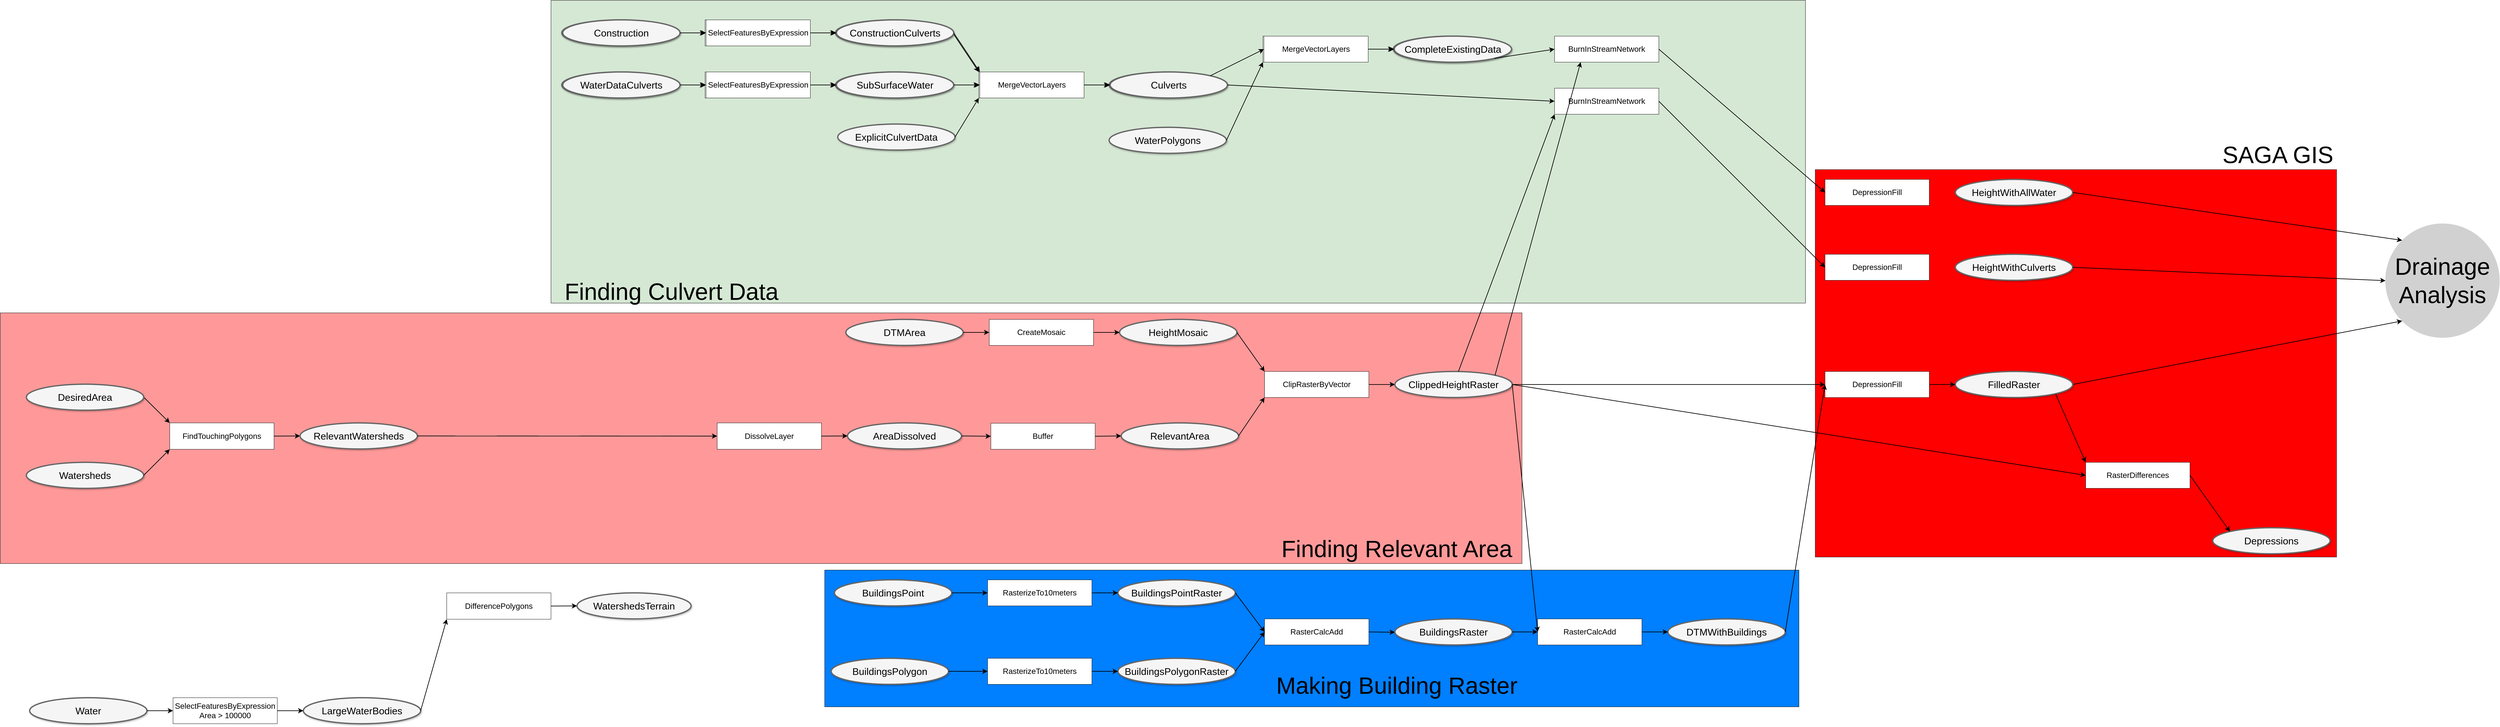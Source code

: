 <mxfile version="24.3.1" type="device">
  <diagram name="Page-1" id="ff44883e-f642-bcb2-894b-16b3d25a3f0b">
    <mxGraphModel dx="8622" dy="2980" grid="1" gridSize="10" guides="1" tooltips="1" connect="1" arrows="1" fold="1" page="1" pageScale="1.5" pageWidth="1169" pageHeight="826" background="none" math="0" shadow="0">
      <root>
        <mxCell id="0" style=";html=1;" />
        <mxCell id="1" style=";html=1;" parent="0" />
        <mxCell id="cwS-GazdJx-M9K_oSaZ1-229" value="" style="rounded=0;whiteSpace=wrap;html=1;fillColor=#ff0000;shadow=0;" parent="1" vertex="1">
          <mxGeometry x="2250" y="580" width="1600" height="1190" as="geometry" />
        </mxCell>
        <mxCell id="cwS-GazdJx-M9K_oSaZ1-219" value="" style="rounded=0;whiteSpace=wrap;html=1;fillColor=#007FFF;shadow=0;" parent="1" vertex="1">
          <mxGeometry x="-790" y="1810" width="2990" height="420" as="geometry" />
        </mxCell>
        <mxCell id="cwS-GazdJx-M9K_oSaZ1-218" value="" style="rounded=0;whiteSpace=wrap;html=1;fillColor=#FF9999;shadow=0;" parent="1" vertex="1">
          <mxGeometry x="-3320" y="1020" width="4670" height="770" as="geometry" />
        </mxCell>
        <mxCell id="cwS-GazdJx-M9K_oSaZ1-194" value="" style="rounded=0;whiteSpace=wrap;html=1;fillColor=#D5E8D4;shadow=0;" parent="1" vertex="1">
          <mxGeometry x="-1630" y="60" width="3850" height="930" as="geometry" />
        </mxCell>
        <mxCell id="f0bcc99304e6f5a-9" style="edgeStyle=none;curved=1;html=1;startSize=10;endArrow=classic;endFill=1;endSize=10;strokeColor=#000000;strokeWidth=2;fontSize=12;exitX=1;exitY=0.5;exitDx=0;exitDy=0;entryX=0;entryY=0;entryDx=0;entryDy=0;" parent="1" source="f0bcc99304e6f5a-1" target="cwS-GazdJx-M9K_oSaZ1-3" edge="1">
          <mxGeometry relative="1" as="geometry">
            <mxPoint x="-3089.995" y="1288.997" as="sourcePoint" />
            <mxPoint x="-2797.06" y="1368.126" as="targetPoint" />
          </mxGeometry>
        </mxCell>
        <mxCell id="f0bcc99304e6f5a-1" value="DesiredArea" style="ellipse;whiteSpace=wrap;html=1;rounded=0;shadow=1;strokeColor=#666666;strokeWidth=4;fontSize=30;align=center;fillColor=#f5f5f5;" parent="1" vertex="1">
          <mxGeometry x="-3240" y="1239" width="360" height="80" as="geometry" />
        </mxCell>
        <mxCell id="cwS-GazdJx-M9K_oSaZ1-1" value="DTMArea" style="ellipse;whiteSpace=wrap;html=1;rounded=0;shadow=1;strokeColor=#666666;strokeWidth=4;fontSize=30;align=center;fillColor=#f5f5f5;" parent="1" vertex="1">
          <mxGeometry x="-725" y="1040" width="360" height="80" as="geometry" />
        </mxCell>
        <mxCell id="cwS-GazdJx-M9K_oSaZ1-2" value="Watersheds" style="ellipse;whiteSpace=wrap;html=1;rounded=0;shadow=1;strokeColor=#666666;strokeWidth=4;fontSize=30;align=center;fillColor=#f5f5f5;" parent="1" vertex="1">
          <mxGeometry x="-3240" y="1479" width="360" height="80" as="geometry" />
        </mxCell>
        <mxCell id="cwS-GazdJx-M9K_oSaZ1-3" value="&lt;font style=&quot;font-size: 24px;&quot;&gt;FindTouchingPolygons&lt;/font&gt;" style="rounded=0;whiteSpace=wrap;html=1;" parent="1" vertex="1">
          <mxGeometry x="-2800" y="1358" width="320" height="81" as="geometry" />
        </mxCell>
        <mxCell id="cwS-GazdJx-M9K_oSaZ1-4" style="edgeStyle=none;curved=1;html=1;startSize=10;endArrow=classic;endFill=1;endSize=10;strokeColor=#000000;strokeWidth=2;fontSize=12;entryX=0;entryY=1;entryDx=0;entryDy=0;exitX=1;exitY=0.5;exitDx=0;exitDy=0;" parent="1" source="cwS-GazdJx-M9K_oSaZ1-2" target="cwS-GazdJx-M9K_oSaZ1-3" edge="1">
          <mxGeometry relative="1" as="geometry">
            <mxPoint x="-2931" y="1317" as="sourcePoint" />
            <mxPoint x="-2790" y="1374" as="targetPoint" />
          </mxGeometry>
        </mxCell>
        <mxCell id="cwS-GazdJx-M9K_oSaZ1-5" style="edgeStyle=none;curved=1;html=1;startSize=10;endArrow=classic;endFill=1;endSize=10;strokeColor=#000000;strokeWidth=2;fontSize=12;exitX=1;exitY=0.5;exitDx=0;exitDy=0;entryX=0;entryY=0.5;entryDx=0;entryDy=0;" parent="1" source="cwS-GazdJx-M9K_oSaZ1-3" target="cwS-GazdJx-M9K_oSaZ1-6" edge="1">
          <mxGeometry relative="1" as="geometry">
            <mxPoint x="-2914" y="1457" as="sourcePoint" />
            <mxPoint x="-2430" y="1379" as="targetPoint" />
          </mxGeometry>
        </mxCell>
        <mxCell id="cwS-GazdJx-M9K_oSaZ1-6" value="RelevantWatersheds" style="ellipse;whiteSpace=wrap;html=1;rounded=0;shadow=1;strokeColor=#666666;strokeWidth=4;fontSize=30;align=center;fillColor=#f5f5f5;" parent="1" vertex="1">
          <mxGeometry x="-2400" y="1358" width="360" height="80" as="geometry" />
        </mxCell>
        <mxCell id="cwS-GazdJx-M9K_oSaZ1-7" value="&lt;font style=&quot;font-size: 24px;&quot;&gt;CreateMosaic&lt;/font&gt;" style="rounded=0;whiteSpace=wrap;html=1;" parent="1" vertex="1">
          <mxGeometry x="-285" y="1040" width="320" height="80" as="geometry" />
        </mxCell>
        <mxCell id="cwS-GazdJx-M9K_oSaZ1-8" style="edgeStyle=none;curved=1;html=1;startSize=10;endArrow=classic;endFill=1;endSize=10;strokeColor=#000000;strokeWidth=2;fontSize=12;entryX=0;entryY=0.5;entryDx=0;entryDy=0;exitX=1;exitY=0.5;exitDx=0;exitDy=0;" parent="1" source="cwS-GazdJx-M9K_oSaZ1-1" target="cwS-GazdJx-M9K_oSaZ1-7" edge="1">
          <mxGeometry relative="1" as="geometry">
            <mxPoint x="-399" y="858" as="sourcePoint" />
            <mxPoint x="-295" y="820" as="targetPoint" />
          </mxGeometry>
        </mxCell>
        <mxCell id="cwS-GazdJx-M9K_oSaZ1-10" value="HeightMosaic" style="ellipse;whiteSpace=wrap;html=1;rounded=0;shadow=1;strokeColor=#666666;strokeWidth=4;fontSize=30;align=center;fillColor=#f5f5f5;" parent="1" vertex="1">
          <mxGeometry x="115" y="1040" width="360" height="80" as="geometry" />
        </mxCell>
        <mxCell id="cwS-GazdJx-M9K_oSaZ1-11" style="edgeStyle=none;curved=1;html=1;startSize=10;endArrow=classic;endFill=1;endSize=10;strokeColor=#000000;strokeWidth=2;fontSize=12;exitX=1;exitY=0.5;exitDx=0;exitDy=0;entryX=0;entryY=0.5;entryDx=0;entryDy=0;" parent="1" source="cwS-GazdJx-M9K_oSaZ1-7" target="cwS-GazdJx-M9K_oSaZ1-10" edge="1">
          <mxGeometry relative="1" as="geometry">
            <mxPoint x="-5" y="790" as="sourcePoint" />
            <mxPoint x="95" y="790" as="targetPoint" />
          </mxGeometry>
        </mxCell>
        <mxCell id="cwS-GazdJx-M9K_oSaZ1-14" value="AreaDissolved" style="ellipse;whiteSpace=wrap;html=1;rounded=0;shadow=1;strokeColor=#666666;strokeWidth=4;fontSize=30;align=center;fillColor=#f5f5f5;" parent="1" vertex="1">
          <mxGeometry x="-720" y="1358" width="350" height="80" as="geometry" />
        </mxCell>
        <mxCell id="cwS-GazdJx-M9K_oSaZ1-16" value="&lt;font style=&quot;font-size: 24px;&quot;&gt;ClipRasterByVector&lt;/font&gt;" style="rounded=0;whiteSpace=wrap;html=1;" parent="1" vertex="1">
          <mxGeometry x="560" y="1200" width="320" height="80" as="geometry" />
        </mxCell>
        <mxCell id="cwS-GazdJx-M9K_oSaZ1-19" style="edgeStyle=none;curved=1;html=1;startSize=10;endArrow=classic;endFill=1;endSize=10;strokeColor=#000000;strokeWidth=2;fontSize=12;exitX=1;exitY=0.5;exitDx=0;exitDy=0;entryX=0;entryY=0;entryDx=0;entryDy=0;" parent="1" source="cwS-GazdJx-M9K_oSaZ1-10" target="cwS-GazdJx-M9K_oSaZ1-16" edge="1">
          <mxGeometry relative="1" as="geometry">
            <mxPoint x="400" y="1110" as="sourcePoint" />
            <mxPoint x="510" y="1200" as="targetPoint" />
          </mxGeometry>
        </mxCell>
        <mxCell id="cwS-GazdJx-M9K_oSaZ1-20" value="ClippedHeightRaster" style="ellipse;whiteSpace=wrap;html=1;rounded=0;shadow=1;strokeColor=#666666;strokeWidth=4;fontSize=30;align=center;fillColor=#f5f5f5;" parent="1" vertex="1">
          <mxGeometry x="960" y="1200" width="360" height="80" as="geometry" />
        </mxCell>
        <mxCell id="cwS-GazdJx-M9K_oSaZ1-21" style="edgeStyle=none;curved=1;html=1;startSize=10;endArrow=classic;endFill=1;endSize=10;strokeColor=#000000;strokeWidth=2;fontSize=12;exitX=1;exitY=0.5;exitDx=0;exitDy=0;entryX=0;entryY=0.5;entryDx=0;entryDy=0;" parent="1" source="cwS-GazdJx-M9K_oSaZ1-16" target="cwS-GazdJx-M9K_oSaZ1-20" edge="1">
          <mxGeometry relative="1" as="geometry">
            <mxPoint x="840" y="1219.17" as="sourcePoint" />
            <mxPoint x="940" y="1219" as="targetPoint" />
          </mxGeometry>
        </mxCell>
        <mxCell id="cwS-GazdJx-M9K_oSaZ1-23" value="&lt;font style=&quot;font-size: 24px;&quot;&gt;RasterCalcAdd&lt;/font&gt;" style="rounded=0;whiteSpace=wrap;html=1;" parent="1" vertex="1">
          <mxGeometry x="1398" y="1960" width="320" height="80" as="geometry" />
        </mxCell>
        <mxCell id="cwS-GazdJx-M9K_oSaZ1-24" value="DTMWithBuildings" style="ellipse;whiteSpace=wrap;html=1;rounded=0;shadow=1;strokeColor=#666666;strokeWidth=4;fontSize=30;align=center;fillColor=#f5f5f5;" parent="1" vertex="1">
          <mxGeometry x="1798" y="1960" width="360" height="80" as="geometry" />
        </mxCell>
        <mxCell id="cwS-GazdJx-M9K_oSaZ1-25" style="edgeStyle=none;curved=1;html=1;startSize=10;endArrow=classic;endFill=1;endSize=10;strokeColor=#000000;strokeWidth=2;fontSize=12;exitX=1;exitY=0.5;exitDx=0;exitDy=0;entryX=0;entryY=0.5;entryDx=0;entryDy=0;" parent="1" source="cwS-GazdJx-M9K_oSaZ1-23" target="cwS-GazdJx-M9K_oSaZ1-24" edge="1">
          <mxGeometry relative="1" as="geometry">
            <mxPoint x="1698" y="1979.17" as="sourcePoint" />
            <mxPoint x="1798" y="1979" as="targetPoint" />
          </mxGeometry>
        </mxCell>
        <mxCell id="cwS-GazdJx-M9K_oSaZ1-26" style="edgeStyle=none;curved=1;html=1;startSize=10;endArrow=classic;endFill=1;endSize=10;strokeColor=#000000;strokeWidth=2;fontSize=12;exitX=1;exitY=0.5;exitDx=0;exitDy=0;entryX=0;entryY=0.5;entryDx=0;entryDy=0;" parent="1" source="cwS-GazdJx-M9K_oSaZ1-20" target="cwS-GazdJx-M9K_oSaZ1-23" edge="1">
          <mxGeometry relative="1" as="geometry">
            <mxPoint x="2130" y="1218.89" as="sourcePoint" />
            <mxPoint x="2230" y="1220" as="targetPoint" />
          </mxGeometry>
        </mxCell>
        <mxCell id="cwS-GazdJx-M9K_oSaZ1-28" value="Construction" style="ellipse;whiteSpace=wrap;html=1;rounded=0;shadow=1;strokeColor=#666666;strokeWidth=4;fontSize=30;align=center;fillColor=#f5f5f5;" parent="1" vertex="1">
          <mxGeometry x="-1597" y="120" width="360" height="80" as="geometry" />
        </mxCell>
        <mxCell id="cwS-GazdJx-M9K_oSaZ1-29" value="WaterDataCulverts" style="ellipse;whiteSpace=wrap;html=1;rounded=0;shadow=1;strokeColor=#666666;strokeWidth=4;fontSize=30;align=center;fillColor=#f5f5f5;" parent="1" vertex="1">
          <mxGeometry x="-1597" y="280" width="360" height="80" as="geometry" />
        </mxCell>
        <mxCell id="cwS-GazdJx-M9K_oSaZ1-30" value="ExplicitCulvertData" style="ellipse;whiteSpace=wrap;html=1;rounded=0;shadow=1;strokeColor=#666666;strokeWidth=4;fontSize=30;align=center;fillColor=#f5f5f5;" parent="1" vertex="1">
          <mxGeometry x="-750" y="440" width="360" height="80" as="geometry" />
        </mxCell>
        <mxCell id="cwS-GazdJx-M9K_oSaZ1-31" value="&lt;span style=&quot;font-size: 24px;&quot;&gt;MergeVectorLayers&lt;/span&gt;" style="rounded=0;whiteSpace=wrap;html=1;" parent="1" vertex="1">
          <mxGeometry x="-317" y="280" width="320" height="80" as="geometry" />
        </mxCell>
        <mxCell id="cwS-GazdJx-M9K_oSaZ1-37" style="edgeStyle=none;curved=1;html=1;startSize=10;endArrow=classic;endFill=1;endSize=10;strokeColor=#000000;strokeWidth=2;fontSize=12;exitX=1;exitY=0.5;exitDx=0;exitDy=0;entryX=0;entryY=1;entryDx=0;entryDy=0;" parent="1" source="cwS-GazdJx-M9K_oSaZ1-30" target="cwS-GazdJx-M9K_oSaZ1-31" edge="1">
          <mxGeometry relative="1" as="geometry">
            <mxPoint x="-370" y="80" as="sourcePoint" />
            <mxPoint x="-300" y="290" as="targetPoint" />
          </mxGeometry>
        </mxCell>
        <mxCell id="cwS-GazdJx-M9K_oSaZ1-38" value="Culverts" style="ellipse;whiteSpace=wrap;html=1;rounded=0;shadow=1;strokeColor=#666666;strokeWidth=4;fontSize=30;align=center;fillColor=#f5f5f5;" parent="1" vertex="1">
          <mxGeometry x="83" y="280" width="360" height="80" as="geometry" />
        </mxCell>
        <mxCell id="cwS-GazdJx-M9K_oSaZ1-39" style="edgeStyle=none;curved=1;html=1;startSize=10;endArrow=classic;endFill=1;endSize=10;strokeColor=#000000;strokeWidth=2;fontSize=12;exitX=1;exitY=0.5;exitDx=0;exitDy=0;entryX=0;entryY=0.5;entryDx=0;entryDy=0;" parent="1" source="cwS-GazdJx-M9K_oSaZ1-31" target="cwS-GazdJx-M9K_oSaZ1-38" edge="1">
          <mxGeometry relative="1" as="geometry">
            <mxPoint x="3" y="450" as="sourcePoint" />
            <mxPoint x="73" y="340" as="targetPoint" />
          </mxGeometry>
        </mxCell>
        <mxCell id="cwS-GazdJx-M9K_oSaZ1-41" style="edgeStyle=none;curved=1;html=1;startSize=10;endArrow=classic;endFill=1;endSize=10;strokeColor=#000000;strokeWidth=2;fontSize=12;exitX=1;exitY=0.5;exitDx=0;exitDy=0;entryX=0;entryY=0.5;entryDx=0;entryDy=0;" parent="1" source="cwS-GazdJx-M9K_oSaZ1-14" target="cwS-GazdJx-M9K_oSaZ1-42" edge="1">
          <mxGeometry relative="1" as="geometry">
            <mxPoint x="-989.5" y="1551" as="sourcePoint" />
            <mxPoint x="-479.5" y="1540" as="targetPoint" />
          </mxGeometry>
        </mxCell>
        <mxCell id="cwS-GazdJx-M9K_oSaZ1-42" value="&lt;font style=&quot;font-size: 24px;&quot;&gt;Buffer&lt;/font&gt;" style="rounded=0;whiteSpace=wrap;html=1;" parent="1" vertex="1">
          <mxGeometry x="-280" y="1359" width="320" height="80" as="geometry" />
        </mxCell>
        <mxCell id="cwS-GazdJx-M9K_oSaZ1-43" value="RelevantArea" style="ellipse;whiteSpace=wrap;html=1;rounded=0;shadow=1;strokeColor=#666666;strokeWidth=4;fontSize=30;align=center;fillColor=#f5f5f5;" parent="1" vertex="1">
          <mxGeometry x="120" y="1358" width="360" height="80" as="geometry" />
        </mxCell>
        <mxCell id="cwS-GazdJx-M9K_oSaZ1-44" style="edgeStyle=none;curved=1;html=1;startSize=10;endArrow=classic;endFill=1;endSize=10;strokeColor=#000000;strokeWidth=2;fontSize=12;exitX=1;exitY=0.5;exitDx=0;exitDy=0;entryX=0;entryY=0.5;entryDx=0;entryDy=0;" parent="1" source="cwS-GazdJx-M9K_oSaZ1-42" target="cwS-GazdJx-M9K_oSaZ1-43" edge="1">
          <mxGeometry relative="1" as="geometry">
            <mxPoint x="-559.5" y="1551" as="sourcePoint" />
            <mxPoint x="-79.5" y="1541.0" as="targetPoint" />
          </mxGeometry>
        </mxCell>
        <mxCell id="cwS-GazdJx-M9K_oSaZ1-47" value="&lt;span style=&quot;font-size: 24px;&quot;&gt;MergeVectorLayers&lt;/span&gt;" style="rounded=0;whiteSpace=wrap;html=1;" parent="1" vertex="1">
          <mxGeometry x="555" y="170" width="320" height="80" as="geometry" />
        </mxCell>
        <mxCell id="cwS-GazdJx-M9K_oSaZ1-51" value="CompleteExistingData" style="ellipse;whiteSpace=wrap;html=1;rounded=0;shadow=1;strokeColor=#666666;strokeWidth=4;fontSize=30;align=center;fillColor=#f5f5f5;" parent="1" vertex="1">
          <mxGeometry x="955" y="170" width="360" height="80" as="geometry" />
        </mxCell>
        <mxCell id="cwS-GazdJx-M9K_oSaZ1-52" style="edgeStyle=none;curved=1;html=1;startSize=10;endArrow=classic;endFill=1;endSize=10;strokeColor=#000000;strokeWidth=2;fontSize=12;exitX=1;exitY=0.5;exitDx=0;exitDy=0;entryX=0;entryY=0.5;entryDx=0;entryDy=0;" parent="1" source="cwS-GazdJx-M9K_oSaZ1-47" target="cwS-GazdJx-M9K_oSaZ1-51" edge="1">
          <mxGeometry relative="1" as="geometry">
            <mxPoint x="485" y="340" as="sourcePoint" />
            <mxPoint x="565" y="260" as="targetPoint" />
          </mxGeometry>
        </mxCell>
        <mxCell id="cwS-GazdJx-M9K_oSaZ1-53" value="&lt;font style=&quot;font-size: 24px;&quot;&gt;BurnInStreamNetwork&lt;/font&gt;" style="rounded=0;whiteSpace=wrap;html=1;" parent="1" vertex="1">
          <mxGeometry x="1450" y="330" width="320" height="80" as="geometry" />
        </mxCell>
        <mxCell id="cwS-GazdJx-M9K_oSaZ1-59" value="&lt;font style=&quot;font-size: 24px;&quot;&gt;BurnInStreamNetwork&lt;/font&gt;" style="rounded=0;whiteSpace=wrap;html=1;" parent="1" vertex="1">
          <mxGeometry x="1450" y="170" width="320" height="80" as="geometry" />
        </mxCell>
        <mxCell id="cwS-GazdJx-M9K_oSaZ1-63" style="edgeStyle=none;curved=1;html=1;startSize=10;endArrow=classic;endFill=1;endSize=10;strokeColor=#000000;strokeWidth=2;fontSize=12;exitX=1;exitY=0.5;exitDx=0;exitDy=0;entryX=0;entryY=1;entryDx=0;entryDy=0;" parent="1" source="cwS-GazdJx-M9K_oSaZ1-43" target="cwS-GazdJx-M9K_oSaZ1-16" edge="1">
          <mxGeometry relative="1" as="geometry">
            <mxPoint x="1115.5" y="1232" as="sourcePoint" />
            <mxPoint x="560" y="1480" as="targetPoint" />
          </mxGeometry>
        </mxCell>
        <mxCell id="cwS-GazdJx-M9K_oSaZ1-66" value="HeightWithCulverts" style="ellipse;whiteSpace=wrap;html=1;rounded=0;shadow=1;strokeColor=#666666;strokeWidth=4;fontSize=30;align=center;fillColor=#f5f5f5;" parent="1" vertex="1">
          <mxGeometry x="2680" y="840" width="360" height="80" as="geometry" />
        </mxCell>
        <mxCell id="cwS-GazdJx-M9K_oSaZ1-68" value="HeightWithAllWater" style="ellipse;whiteSpace=wrap;html=1;rounded=0;shadow=1;strokeColor=#666666;strokeWidth=4;fontSize=30;align=center;fillColor=#f5f5f5;" parent="1" vertex="1">
          <mxGeometry x="2680" y="610" width="360" height="80" as="geometry" />
        </mxCell>
        <mxCell id="cwS-GazdJx-M9K_oSaZ1-71" style="edgeStyle=none;curved=1;html=1;startSize=10;endArrow=classic;endFill=1;endSize=10;strokeColor=#000000;strokeWidth=2;fontSize=12;exitX=1;exitY=0.5;exitDx=0;exitDy=0;entryX=0;entryY=0.5;entryDx=0;entryDy=0;" parent="1" source="cwS-GazdJx-M9K_oSaZ1-59" target="dGOjUrgQt7nrRHNF7wcj-8" edge="1">
          <mxGeometry relative="1" as="geometry">
            <mxPoint x="3010" y="1221" as="sourcePoint" />
            <mxPoint x="3490" y="1221" as="targetPoint" />
          </mxGeometry>
        </mxCell>
        <mxCell id="cwS-GazdJx-M9K_oSaZ1-72" style="edgeStyle=none;curved=1;html=1;startSize=10;endArrow=classic;endFill=1;endSize=10;strokeColor=#000000;strokeWidth=2;fontSize=12;exitX=1;exitY=0.5;exitDx=0;exitDy=0;entryX=0;entryY=0.5;entryDx=0;entryDy=0;" parent="1" source="cwS-GazdJx-M9K_oSaZ1-53" target="dGOjUrgQt7nrRHNF7wcj-9" edge="1">
          <mxGeometry relative="1" as="geometry">
            <mxPoint x="3020" y="1231" as="sourcePoint" />
            <mxPoint x="3500" y="1231" as="targetPoint" />
          </mxGeometry>
        </mxCell>
        <mxCell id="cwS-GazdJx-M9K_oSaZ1-74" value="Water" style="ellipse;whiteSpace=wrap;html=1;rounded=0;shadow=1;strokeColor=#666666;strokeWidth=4;fontSize=30;align=center;fillColor=#f5f5f5;" parent="1" vertex="1">
          <mxGeometry x="-3230" y="2202" width="360" height="80" as="geometry" />
        </mxCell>
        <mxCell id="cwS-GazdJx-M9K_oSaZ1-75" value="&lt;font style=&quot;font-size: 24px;&quot;&gt;SelectFeaturesByExpression&lt;/font&gt;&lt;div&gt;&lt;font style=&quot;font-size: 24px;&quot;&gt;Area &amp;gt; 100000&lt;/font&gt;&lt;/div&gt;" style="rounded=0;whiteSpace=wrap;html=1;" parent="1" vertex="1">
          <mxGeometry x="-2790" y="2202" width="320" height="80" as="geometry" />
        </mxCell>
        <mxCell id="cwS-GazdJx-M9K_oSaZ1-76" value="LargeWaterBodies" style="ellipse;whiteSpace=wrap;html=1;rounded=0;shadow=1;strokeColor=#666666;strokeWidth=4;fontSize=30;align=center;fillColor=#f5f5f5;" parent="1" vertex="1">
          <mxGeometry x="-2390" y="2202" width="360" height="80" as="geometry" />
        </mxCell>
        <mxCell id="cwS-GazdJx-M9K_oSaZ1-77" style="edgeStyle=none;curved=1;html=1;startSize=10;endArrow=classic;endFill=1;endSize=10;strokeColor=#000000;strokeWidth=2;fontSize=12;exitX=1;exitY=0.5;exitDx=0;exitDy=0;entryX=0;entryY=0.5;entryDx=0;entryDy=0;" parent="1" source="cwS-GazdJx-M9K_oSaZ1-74" target="cwS-GazdJx-M9K_oSaZ1-75" edge="1">
          <mxGeometry relative="1" as="geometry">
            <mxPoint x="-2460" y="1488" as="sourcePoint" />
            <mxPoint x="-2390" y="1489" as="targetPoint" />
          </mxGeometry>
        </mxCell>
        <mxCell id="cwS-GazdJx-M9K_oSaZ1-78" style="edgeStyle=none;curved=1;html=1;startSize=10;endArrow=classic;endFill=1;endSize=10;strokeColor=#000000;strokeWidth=2;fontSize=12;exitX=1;exitY=0.5;exitDx=0;exitDy=0;entryX=0;entryY=0.5;entryDx=0;entryDy=0;" parent="1" source="cwS-GazdJx-M9K_oSaZ1-75" target="cwS-GazdJx-M9K_oSaZ1-76" edge="1">
          <mxGeometry relative="1" as="geometry">
            <mxPoint x="-2450" y="1498" as="sourcePoint" />
            <mxPoint x="-2380" y="1499" as="targetPoint" />
          </mxGeometry>
        </mxCell>
        <mxCell id="cwS-GazdJx-M9K_oSaZ1-80" value="WatershedsTerrain" style="ellipse;whiteSpace=wrap;html=1;rounded=0;shadow=1;strokeColor=#666666;strokeWidth=4;fontSize=30;align=center;fillColor=#f5f5f5;" parent="1" vertex="1">
          <mxGeometry x="-1550" y="1880" width="350" height="80" as="geometry" />
        </mxCell>
        <mxCell id="cwS-GazdJx-M9K_oSaZ1-81" value="&lt;font style=&quot;font-size: 24px;&quot;&gt;DifferencePolygons&lt;/font&gt;" style="rounded=0;whiteSpace=wrap;html=1;" parent="1" vertex="1">
          <mxGeometry x="-1950" y="1880" width="320" height="81" as="geometry" />
        </mxCell>
        <mxCell id="cwS-GazdJx-M9K_oSaZ1-85" value="&lt;font style=&quot;font-size: 24px;&quot;&gt;DissolveLayer&lt;/font&gt;" style="rounded=0;whiteSpace=wrap;html=1;" parent="1" vertex="1">
          <mxGeometry x="-1120" y="1358" width="320" height="81" as="geometry" />
        </mxCell>
        <mxCell id="cwS-GazdJx-M9K_oSaZ1-86" style="edgeStyle=none;curved=1;html=1;startSize=10;endArrow=classic;endFill=1;endSize=10;strokeColor=#000000;strokeWidth=2;fontSize=12;exitX=1;exitY=0.5;exitDx=0;exitDy=0;" parent="1" source="cwS-GazdJx-M9K_oSaZ1-81" edge="1">
          <mxGeometry relative="1" as="geometry">
            <mxPoint x="-1630" y="1409" as="sourcePoint" />
            <mxPoint x="-1550" y="1920" as="targetPoint" />
          </mxGeometry>
        </mxCell>
        <mxCell id="cwS-GazdJx-M9K_oSaZ1-87" value="BuildingsPoint" style="ellipse;whiteSpace=wrap;html=1;rounded=0;shadow=1;strokeColor=#666666;strokeWidth=4;fontSize=30;align=center;fillColor=#f5f5f5;" parent="1" vertex="1">
          <mxGeometry x="-760" y="1840" width="360" height="80" as="geometry" />
        </mxCell>
        <mxCell id="cwS-GazdJx-M9K_oSaZ1-90" style="edgeStyle=none;curved=1;html=1;startSize=10;endArrow=classic;endFill=1;endSize=10;strokeColor=#000000;strokeWidth=2;fontSize=12;exitX=1;exitY=0.5;exitDx=0;exitDy=0;entryX=0;entryY=1;entryDx=0;entryDy=0;" parent="1" source="cwS-GazdJx-M9K_oSaZ1-76" target="cwS-GazdJx-M9K_oSaZ1-81" edge="1">
          <mxGeometry relative="1" as="geometry">
            <mxPoint x="-2870" y="1408" as="sourcePoint" />
            <mxPoint x="-2800" y="1800" as="targetPoint" />
          </mxGeometry>
        </mxCell>
        <mxCell id="cwS-GazdJx-M9K_oSaZ1-95" style="edgeStyle=none;curved=1;html=1;startSize=10;endArrow=classic;endFill=1;endSize=10;strokeColor=#000000;strokeWidth=2;fontSize=12;entryX=0;entryY=0.5;entryDx=0;entryDy=0;exitX=1;exitY=0.5;exitDx=0;exitDy=0;" parent="1" source="cwS-GazdJx-M9K_oSaZ1-85" target="cwS-GazdJx-M9K_oSaZ1-14" edge="1">
          <mxGeometry relative="1" as="geometry">
            <mxPoint x="-1200" y="1408" as="sourcePoint" />
            <mxPoint x="-1110" y="1409" as="targetPoint" />
          </mxGeometry>
        </mxCell>
        <mxCell id="cwS-GazdJx-M9K_oSaZ1-99" style="edgeStyle=none;curved=1;html=1;startSize=10;endArrow=classic;endFill=1;endSize=10;strokeColor=#000000;strokeWidth=2;fontSize=12;entryX=0.25;entryY=1;entryDx=0;entryDy=0;exitX=1;exitY=0;exitDx=0;exitDy=0;" parent="1" source="cwS-GazdJx-M9K_oSaZ1-20" target="cwS-GazdJx-M9K_oSaZ1-59" edge="1">
          <mxGeometry relative="1" as="geometry">
            <mxPoint x="2950" y="1190" as="sourcePoint" />
            <mxPoint x="3090" y="891" as="targetPoint" />
          </mxGeometry>
        </mxCell>
        <mxCell id="cwS-GazdJx-M9K_oSaZ1-100" style="edgeStyle=none;curved=1;html=1;startSize=10;endArrow=classic;endFill=1;endSize=10;strokeColor=#000000;strokeWidth=2;fontSize=12;entryX=0;entryY=1;entryDx=0;entryDy=0;" parent="1" source="cwS-GazdJx-M9K_oSaZ1-20" target="cwS-GazdJx-M9K_oSaZ1-53" edge="1">
          <mxGeometry relative="1" as="geometry">
            <mxPoint x="2810" y="1180" as="sourcePoint" />
            <mxPoint x="3170" y="971" as="targetPoint" />
          </mxGeometry>
        </mxCell>
        <mxCell id="cwS-GazdJx-M9K_oSaZ1-102" value="&lt;font style=&quot;font-size: 24px;&quot;&gt;SelectFeaturesByExpression&lt;/font&gt;" style="rounded=0;whiteSpace=wrap;html=1;" parent="1" vertex="1">
          <mxGeometry x="-1157" y="120" width="320" height="80" as="geometry" />
        </mxCell>
        <mxCell id="cwS-GazdJx-M9K_oSaZ1-103" value="&lt;font style=&quot;font-size: 24px;&quot;&gt;SelectFeaturesByExpression&lt;/font&gt;" style="rounded=0;whiteSpace=wrap;html=1;" parent="1" vertex="1">
          <mxGeometry x="-1157" y="280" width="320" height="80" as="geometry" />
        </mxCell>
        <mxCell id="cwS-GazdJx-M9K_oSaZ1-104" value="ConstructionCulverts" style="ellipse;whiteSpace=wrap;html=1;rounded=0;shadow=1;strokeColor=#666666;strokeWidth=4;fontSize=30;align=center;fillColor=#f5f5f5;" parent="1" vertex="1">
          <mxGeometry x="-757" y="120" width="360" height="80" as="geometry" />
        </mxCell>
        <mxCell id="cwS-GazdJx-M9K_oSaZ1-105" value="SubSurfaceWater" style="ellipse;whiteSpace=wrap;html=1;rounded=0;shadow=1;strokeColor=#666666;strokeWidth=4;fontSize=30;align=center;fillColor=#f5f5f5;" parent="1" vertex="1">
          <mxGeometry x="-757" y="280" width="360" height="80" as="geometry" />
        </mxCell>
        <mxCell id="cwS-GazdJx-M9K_oSaZ1-106" style="edgeStyle=none;curved=1;html=1;startSize=10;endArrow=classic;endFill=1;endSize=10;strokeColor=#000000;strokeWidth=2;fontSize=12;exitX=1;exitY=0.5;exitDx=0;exitDy=0;entryX=0;entryY=0.5;entryDx=0;entryDy=0;" parent="1" source="cwS-GazdJx-M9K_oSaZ1-105" target="cwS-GazdJx-M9K_oSaZ1-31" edge="1">
          <mxGeometry relative="1" as="geometry">
            <mxPoint x="-387" y="490" as="sourcePoint" />
            <mxPoint x="-307" y="370" as="targetPoint" />
          </mxGeometry>
        </mxCell>
        <mxCell id="cwS-GazdJx-M9K_oSaZ1-107" style="edgeStyle=none;curved=1;html=1;startSize=10;endArrow=classic;endFill=1;endSize=10;strokeColor=#000000;strokeWidth=2;fontSize=12;exitX=1;exitY=0.5;exitDx=0;exitDy=0;entryX=0;entryY=0;entryDx=0;entryDy=0;" parent="1" source="cwS-GazdJx-M9K_oSaZ1-104" target="cwS-GazdJx-M9K_oSaZ1-31" edge="1">
          <mxGeometry relative="1" as="geometry">
            <mxPoint x="-377" y="500" as="sourcePoint" />
            <mxPoint x="-297" y="380" as="targetPoint" />
          </mxGeometry>
        </mxCell>
        <mxCell id="cwS-GazdJx-M9K_oSaZ1-108" style="edgeStyle=none;curved=1;html=1;startSize=10;endArrow=classic;endFill=1;endSize=10;strokeColor=#000000;strokeWidth=2;fontSize=12;exitX=1;exitY=0.5;exitDx=0;exitDy=0;entryX=0;entryY=0.5;entryDx=0;entryDy=0;" parent="1" source="cwS-GazdJx-M9K_oSaZ1-28" target="cwS-GazdJx-M9K_oSaZ1-102" edge="1">
          <mxGeometry relative="1" as="geometry">
            <mxPoint x="-387" y="330" as="sourcePoint" />
            <mxPoint x="-307" y="330" as="targetPoint" />
          </mxGeometry>
        </mxCell>
        <mxCell id="cwS-GazdJx-M9K_oSaZ1-109" style="edgeStyle=none;curved=1;html=1;startSize=10;endArrow=classic;endFill=1;endSize=10;strokeColor=#000000;strokeWidth=2;fontSize=12;exitX=1;exitY=0.5;exitDx=0;exitDy=0;entryX=0;entryY=0.5;entryDx=0;entryDy=0;" parent="1" source="cwS-GazdJx-M9K_oSaZ1-29" target="cwS-GazdJx-M9K_oSaZ1-103" edge="1">
          <mxGeometry relative="1" as="geometry">
            <mxPoint x="-377" y="340" as="sourcePoint" />
            <mxPoint x="-297" y="340" as="targetPoint" />
          </mxGeometry>
        </mxCell>
        <mxCell id="cwS-GazdJx-M9K_oSaZ1-110" style="edgeStyle=none;curved=1;html=1;startSize=10;endArrow=classic;endFill=1;endSize=10;strokeColor=#000000;strokeWidth=2;fontSize=12;exitX=1;exitY=0.5;exitDx=0;exitDy=0;entryX=0;entryY=0.5;entryDx=0;entryDy=0;" parent="1" source="cwS-GazdJx-M9K_oSaZ1-102" target="cwS-GazdJx-M9K_oSaZ1-104" edge="1">
          <mxGeometry relative="1" as="geometry">
            <mxPoint x="-367" y="350" as="sourcePoint" />
            <mxPoint x="-287" y="350" as="targetPoint" />
          </mxGeometry>
        </mxCell>
        <mxCell id="cwS-GazdJx-M9K_oSaZ1-111" style="edgeStyle=none;curved=1;html=1;startSize=10;endArrow=classic;endFill=1;endSize=10;strokeColor=#000000;strokeWidth=2;fontSize=12;exitX=1;exitY=0.5;exitDx=0;exitDy=0;entryX=0;entryY=0.5;entryDx=0;entryDy=0;" parent="1" source="cwS-GazdJx-M9K_oSaZ1-103" target="cwS-GazdJx-M9K_oSaZ1-105" edge="1">
          <mxGeometry relative="1" as="geometry">
            <mxPoint x="-357" y="360" as="sourcePoint" />
            <mxPoint x="-277" y="360" as="targetPoint" />
          </mxGeometry>
        </mxCell>
        <mxCell id="cwS-GazdJx-M9K_oSaZ1-155" value="Construction" style="ellipse;whiteSpace=wrap;html=1;rounded=0;shadow=1;strokeColor=#666666;strokeWidth=4;fontSize=30;align=center;fillColor=#f5f5f5;" parent="1" vertex="1">
          <mxGeometry x="-1594" y="120" width="360" height="80" as="geometry" />
        </mxCell>
        <mxCell id="cwS-GazdJx-M9K_oSaZ1-156" value="WaterDataCulverts" style="ellipse;whiteSpace=wrap;html=1;rounded=0;shadow=1;strokeColor=#666666;strokeWidth=4;fontSize=30;align=center;fillColor=#f5f5f5;" parent="1" vertex="1">
          <mxGeometry x="-1594" y="280" width="360" height="80" as="geometry" />
        </mxCell>
        <mxCell id="cwS-GazdJx-M9K_oSaZ1-157" value="&lt;span style=&quot;font-size: 24px;&quot;&gt;MergeVectorLayers&lt;/span&gt;" style="rounded=0;whiteSpace=wrap;html=1;" parent="1" vertex="1">
          <mxGeometry x="-314" y="280" width="320" height="80" as="geometry" />
        </mxCell>
        <mxCell id="cwS-GazdJx-M9K_oSaZ1-158" value="Culverts" style="ellipse;whiteSpace=wrap;html=1;rounded=0;shadow=1;strokeColor=#666666;strokeWidth=4;fontSize=30;align=center;fillColor=#f5f5f5;" parent="1" vertex="1">
          <mxGeometry x="86" y="280" width="360" height="80" as="geometry" />
        </mxCell>
        <mxCell id="cwS-GazdJx-M9K_oSaZ1-159" style="edgeStyle=none;curved=1;html=1;startSize=10;endArrow=classic;endFill=1;endSize=10;strokeColor=#000000;strokeWidth=2;fontSize=12;exitX=1;exitY=0.5;exitDx=0;exitDy=0;entryX=0;entryY=0.5;entryDx=0;entryDy=0;" parent="1" source="cwS-GazdJx-M9K_oSaZ1-157" target="cwS-GazdJx-M9K_oSaZ1-158" edge="1">
          <mxGeometry relative="1" as="geometry">
            <mxPoint x="6" y="450" as="sourcePoint" />
            <mxPoint x="76" y="340" as="targetPoint" />
          </mxGeometry>
        </mxCell>
        <mxCell id="cwS-GazdJx-M9K_oSaZ1-160" value="&lt;span style=&quot;font-size: 24px;&quot;&gt;MergeVectorLayers&lt;/span&gt;" style="rounded=0;whiteSpace=wrap;html=1;" parent="1" vertex="1">
          <mxGeometry x="558" y="170" width="320" height="80" as="geometry" />
        </mxCell>
        <mxCell id="cwS-GazdJx-M9K_oSaZ1-161" value="WaterPolygons" style="ellipse;whiteSpace=wrap;html=1;rounded=0;shadow=1;strokeColor=#666666;strokeWidth=4;fontSize=30;align=center;fillColor=#f5f5f5;" parent="1" vertex="1">
          <mxGeometry x="83" y="450" width="360" height="80" as="geometry" />
        </mxCell>
        <mxCell id="cwS-GazdJx-M9K_oSaZ1-162" style="edgeStyle=none;curved=1;html=1;startSize=10;endArrow=classic;endFill=1;endSize=10;strokeColor=#000000;strokeWidth=2;fontSize=12;exitX=1;exitY=0.5;exitDx=0;exitDy=0;entryX=0;entryY=1;entryDx=0;entryDy=0;" parent="1" source="cwS-GazdJx-M9K_oSaZ1-161" target="cwS-GazdJx-M9K_oSaZ1-47" edge="1">
          <mxGeometry relative="1" as="geometry">
            <mxPoint x="406" y="160" as="sourcePoint" />
            <mxPoint x="476" y="360" as="targetPoint" />
          </mxGeometry>
        </mxCell>
        <mxCell id="cwS-GazdJx-M9K_oSaZ1-163" value="CompleteExistingData" style="ellipse;whiteSpace=wrap;html=1;rounded=0;shadow=1;strokeColor=#666666;strokeWidth=4;fontSize=30;align=center;fillColor=#f5f5f5;" parent="1" vertex="1">
          <mxGeometry x="958" y="170" width="360" height="80" as="geometry" />
        </mxCell>
        <mxCell id="cwS-GazdJx-M9K_oSaZ1-164" style="edgeStyle=none;curved=1;html=1;startSize=10;endArrow=classic;endFill=1;endSize=10;strokeColor=#000000;strokeWidth=2;fontSize=12;exitX=1;exitY=0.5;exitDx=0;exitDy=0;entryX=0;entryY=0.5;entryDx=0;entryDy=0;" parent="1" source="cwS-GazdJx-M9K_oSaZ1-160" target="cwS-GazdJx-M9K_oSaZ1-163" edge="1">
          <mxGeometry relative="1" as="geometry">
            <mxPoint x="488" y="340" as="sourcePoint" />
            <mxPoint x="568" y="260" as="targetPoint" />
          </mxGeometry>
        </mxCell>
        <mxCell id="cwS-GazdJx-M9K_oSaZ1-165" style="edgeStyle=none;curved=1;html=1;startSize=10;endArrow=classic;endFill=1;endSize=10;strokeColor=#000000;strokeWidth=2;fontSize=12;exitX=1;exitY=0;exitDx=0;exitDy=0;entryX=0;entryY=0.5;entryDx=0;entryDy=0;" parent="1" source="cwS-GazdJx-M9K_oSaZ1-158" target="cwS-GazdJx-M9K_oSaZ1-160" edge="1">
          <mxGeometry relative="1" as="geometry">
            <mxPoint x="456" y="330" as="sourcePoint" />
            <mxPoint x="536" y="250" as="targetPoint" />
          </mxGeometry>
        </mxCell>
        <mxCell id="cwS-GazdJx-M9K_oSaZ1-166" value="&lt;font style=&quot;font-size: 24px;&quot;&gt;SelectFeaturesByExpression&lt;/font&gt;" style="rounded=0;whiteSpace=wrap;html=1;" parent="1" vertex="1">
          <mxGeometry x="-1154" y="120" width="320" height="80" as="geometry" />
        </mxCell>
        <mxCell id="cwS-GazdJx-M9K_oSaZ1-167" value="&lt;font style=&quot;font-size: 24px;&quot;&gt;SelectFeaturesByExpression&lt;/font&gt;" style="rounded=0;whiteSpace=wrap;html=1;" parent="1" vertex="1">
          <mxGeometry x="-1154" y="280" width="320" height="80" as="geometry" />
        </mxCell>
        <mxCell id="cwS-GazdJx-M9K_oSaZ1-168" value="ConstructionCulverts" style="ellipse;whiteSpace=wrap;html=1;rounded=0;shadow=1;strokeColor=#666666;strokeWidth=4;fontSize=30;align=center;fillColor=#f5f5f5;" parent="1" vertex="1">
          <mxGeometry x="-754" y="120" width="360" height="80" as="geometry" />
        </mxCell>
        <mxCell id="cwS-GazdJx-M9K_oSaZ1-169" value="SubSurfaceWater" style="ellipse;whiteSpace=wrap;html=1;rounded=0;shadow=1;strokeColor=#666666;strokeWidth=4;fontSize=30;align=center;fillColor=#f5f5f5;" parent="1" vertex="1">
          <mxGeometry x="-754" y="280" width="360" height="80" as="geometry" />
        </mxCell>
        <mxCell id="cwS-GazdJx-M9K_oSaZ1-170" style="edgeStyle=none;curved=1;html=1;startSize=10;endArrow=classic;endFill=1;endSize=10;strokeColor=#000000;strokeWidth=2;fontSize=12;exitX=1;exitY=0.5;exitDx=0;exitDy=0;entryX=0;entryY=0.5;entryDx=0;entryDy=0;" parent="1" source="cwS-GazdJx-M9K_oSaZ1-169" target="cwS-GazdJx-M9K_oSaZ1-157" edge="1">
          <mxGeometry relative="1" as="geometry">
            <mxPoint x="-384" y="490" as="sourcePoint" />
            <mxPoint x="-304" y="370" as="targetPoint" />
          </mxGeometry>
        </mxCell>
        <mxCell id="cwS-GazdJx-M9K_oSaZ1-171" style="edgeStyle=none;curved=1;html=1;startSize=10;endArrow=classic;endFill=1;endSize=10;strokeColor=#000000;strokeWidth=2;fontSize=12;exitX=1;exitY=0.5;exitDx=0;exitDy=0;entryX=0;entryY=0;entryDx=0;entryDy=0;" parent="1" source="cwS-GazdJx-M9K_oSaZ1-168" target="cwS-GazdJx-M9K_oSaZ1-157" edge="1">
          <mxGeometry relative="1" as="geometry">
            <mxPoint x="-374" y="500" as="sourcePoint" />
            <mxPoint x="-294" y="380" as="targetPoint" />
          </mxGeometry>
        </mxCell>
        <mxCell id="cwS-GazdJx-M9K_oSaZ1-172" style="edgeStyle=none;curved=1;html=1;startSize=10;endArrow=classic;endFill=1;endSize=10;strokeColor=#000000;strokeWidth=2;fontSize=12;exitX=1;exitY=0.5;exitDx=0;exitDy=0;entryX=0;entryY=0.5;entryDx=0;entryDy=0;" parent="1" source="cwS-GazdJx-M9K_oSaZ1-155" target="cwS-GazdJx-M9K_oSaZ1-166" edge="1">
          <mxGeometry relative="1" as="geometry">
            <mxPoint x="-384" y="330" as="sourcePoint" />
            <mxPoint x="-304" y="330" as="targetPoint" />
          </mxGeometry>
        </mxCell>
        <mxCell id="cwS-GazdJx-M9K_oSaZ1-173" style="edgeStyle=none;curved=1;html=1;startSize=10;endArrow=classic;endFill=1;endSize=10;strokeColor=#000000;strokeWidth=2;fontSize=12;exitX=1;exitY=0.5;exitDx=0;exitDy=0;entryX=0;entryY=0.5;entryDx=0;entryDy=0;" parent="1" source="cwS-GazdJx-M9K_oSaZ1-156" target="cwS-GazdJx-M9K_oSaZ1-167" edge="1">
          <mxGeometry relative="1" as="geometry">
            <mxPoint x="-374" y="340" as="sourcePoint" />
            <mxPoint x="-294" y="340" as="targetPoint" />
          </mxGeometry>
        </mxCell>
        <mxCell id="cwS-GazdJx-M9K_oSaZ1-174" style="edgeStyle=none;curved=1;html=1;startSize=10;endArrow=classic;endFill=1;endSize=10;strokeColor=#000000;strokeWidth=2;fontSize=12;exitX=1;exitY=0.5;exitDx=0;exitDy=0;entryX=0;entryY=0.5;entryDx=0;entryDy=0;" parent="1" source="cwS-GazdJx-M9K_oSaZ1-166" target="cwS-GazdJx-M9K_oSaZ1-168" edge="1">
          <mxGeometry relative="1" as="geometry">
            <mxPoint x="-364" y="350" as="sourcePoint" />
            <mxPoint x="-284" y="350" as="targetPoint" />
          </mxGeometry>
        </mxCell>
        <mxCell id="cwS-GazdJx-M9K_oSaZ1-175" style="edgeStyle=none;curved=1;html=1;startSize=10;endArrow=classic;endFill=1;endSize=10;strokeColor=#000000;strokeWidth=2;fontSize=12;exitX=1;exitY=0.5;exitDx=0;exitDy=0;entryX=0;entryY=0.5;entryDx=0;entryDy=0;" parent="1" source="cwS-GazdJx-M9K_oSaZ1-167" target="cwS-GazdJx-M9K_oSaZ1-169" edge="1">
          <mxGeometry relative="1" as="geometry">
            <mxPoint x="-354" y="360" as="sourcePoint" />
            <mxPoint x="-274" y="360" as="targetPoint" />
          </mxGeometry>
        </mxCell>
        <mxCell id="cwS-GazdJx-M9K_oSaZ1-184" style="edgeStyle=none;curved=1;html=1;startSize=10;endArrow=classic;endFill=1;endSize=10;strokeColor=#000000;strokeWidth=2;fontSize=12;exitX=1;exitY=1;exitDx=0;exitDy=0;entryX=0;entryY=0.5;entryDx=0;entryDy=0;" parent="1" source="cwS-GazdJx-M9K_oSaZ1-163" target="cwS-GazdJx-M9K_oSaZ1-59" edge="1">
          <mxGeometry relative="1" as="geometry">
            <mxPoint x="446" y="90" as="sourcePoint" />
            <mxPoint x="536" y="170" as="targetPoint" />
          </mxGeometry>
        </mxCell>
        <mxCell id="cwS-GazdJx-M9K_oSaZ1-185" style="edgeStyle=none;curved=1;html=1;startSize=10;endArrow=classic;endFill=1;endSize=10;strokeColor=#000000;strokeWidth=2;fontSize=12;exitX=1;exitY=0.5;exitDx=0;exitDy=0;entryX=0;entryY=0.5;entryDx=0;entryDy=0;" parent="1" source="cwS-GazdJx-M9K_oSaZ1-158" target="cwS-GazdJx-M9K_oSaZ1-53" edge="1">
          <mxGeometry relative="1" as="geometry">
            <mxPoint x="403" y="302" as="sourcePoint" />
            <mxPoint x="536" y="210" as="targetPoint" />
          </mxGeometry>
        </mxCell>
        <mxCell id="cwS-GazdJx-M9K_oSaZ1-189" value="&lt;span style=&quot;font-size: 24px;&quot;&gt;RasterDifferences&lt;/span&gt;" style="rounded=0;whiteSpace=wrap;html=1;" parent="1" vertex="1">
          <mxGeometry x="3080" y="1479" width="320" height="80" as="geometry" />
        </mxCell>
        <mxCell id="cwS-GazdJx-M9K_oSaZ1-190" style="edgeStyle=none;curved=1;html=1;startSize=10;endArrow=classic;endFill=1;endSize=10;strokeColor=#000000;strokeWidth=2;fontSize=12;entryX=0;entryY=0;entryDx=0;entryDy=0;exitX=1;exitY=1;exitDx=0;exitDy=0;" parent="1" source="cwS-GazdJx-M9K_oSaZ1-223" target="cwS-GazdJx-M9K_oSaZ1-189" edge="1">
          <mxGeometry relative="1" as="geometry">
            <mxPoint x="2980" y="1330" as="sourcePoint" />
            <mxPoint x="3490" y="1250" as="targetPoint" />
          </mxGeometry>
        </mxCell>
        <mxCell id="cwS-GazdJx-M9K_oSaZ1-191" style="edgeStyle=none;curved=1;html=1;startSize=10;endArrow=classic;endFill=1;endSize=10;strokeColor=#000000;strokeWidth=2;fontSize=12;exitX=1;exitY=0.5;exitDx=0;exitDy=0;entryX=0;entryY=0.5;entryDx=0;entryDy=0;" parent="1" source="cwS-GazdJx-M9K_oSaZ1-20" target="cwS-GazdJx-M9K_oSaZ1-189" edge="1">
          <mxGeometry relative="1" as="geometry">
            <mxPoint x="3020" y="1260" as="sourcePoint" />
            <mxPoint x="3500" y="1260" as="targetPoint" />
          </mxGeometry>
        </mxCell>
        <mxCell id="cwS-GazdJx-M9K_oSaZ1-192" value="Depressions" style="ellipse;whiteSpace=wrap;html=1;rounded=0;shadow=1;strokeColor=#666666;strokeWidth=4;fontSize=30;align=center;fillColor=#f5f5f5;" parent="1" vertex="1">
          <mxGeometry x="3470" y="1680" width="360" height="80" as="geometry" />
        </mxCell>
        <mxCell id="cwS-GazdJx-M9K_oSaZ1-193" style="edgeStyle=none;curved=1;html=1;startSize=10;endArrow=classic;endFill=1;endSize=10;strokeColor=#000000;strokeWidth=2;fontSize=12;exitX=1;exitY=0.5;exitDx=0;exitDy=0;entryX=0;entryY=0;entryDx=0;entryDy=0;" parent="1" source="cwS-GazdJx-M9K_oSaZ1-189" target="cwS-GazdJx-M9K_oSaZ1-192" edge="1">
          <mxGeometry relative="1" as="geometry">
            <mxPoint x="3010" y="1250" as="sourcePoint" />
            <mxPoint x="3490" y="1250" as="targetPoint" />
          </mxGeometry>
        </mxCell>
        <mxCell id="cwS-GazdJx-M9K_oSaZ1-196" value="&lt;font style=&quot;font-size: 72px;&quot;&gt;Finding Relevant Area&lt;/font&gt;" style="text;html=1;align=center;verticalAlign=middle;whiteSpace=wrap;rounded=0;" parent="1" vertex="1">
          <mxGeometry x="596" y="1720" width="740" height="50" as="geometry" />
        </mxCell>
        <mxCell id="cwS-GazdJx-M9K_oSaZ1-197" value="&lt;font style=&quot;font-size: 72px;&quot;&gt;Finding Culvert Data&lt;/font&gt;" style="text;html=1;align=center;verticalAlign=middle;whiteSpace=wrap;rounded=0;" parent="1" vertex="1">
          <mxGeometry x="-1630" y="930" width="740" height="50" as="geometry" />
        </mxCell>
        <mxCell id="cwS-GazdJx-M9K_oSaZ1-198" value="&lt;font style=&quot;font-size: 72px;&quot;&gt;Drainage&lt;/font&gt;&lt;div&gt;&lt;font style=&quot;font-size: 72px;&quot;&gt;Analysis&lt;/font&gt;&lt;/div&gt;" style="ellipse;whiteSpace=wrap;html=1;aspect=fixed;strokeColor=#D1D1D1;fillColor=#D1D1D1;" parent="1" vertex="1">
          <mxGeometry x="4000" y="746" width="350" height="350" as="geometry" />
        </mxCell>
        <mxCell id="cwS-GazdJx-M9K_oSaZ1-199" style="edgeStyle=none;curved=1;html=1;startSize=10;endArrow=classic;endFill=1;endSize=10;strokeColor=#000000;strokeWidth=2;fontSize=12;exitX=1;exitY=0.5;exitDx=0;exitDy=0;entryX=0;entryY=1;entryDx=0;entryDy=0;" parent="1" source="cwS-GazdJx-M9K_oSaZ1-223" target="cwS-GazdJx-M9K_oSaZ1-198" edge="1">
          <mxGeometry relative="1" as="geometry">
            <mxPoint x="3787.279" y="1211.716" as="sourcePoint" />
            <mxPoint x="3490" y="1250" as="targetPoint" />
          </mxGeometry>
        </mxCell>
        <mxCell id="cwS-GazdJx-M9K_oSaZ1-200" style="edgeStyle=none;curved=1;html=1;startSize=10;endArrow=classic;endFill=1;endSize=10;strokeColor=#000000;strokeWidth=2;fontSize=12;exitX=1;exitY=0.5;exitDx=0;exitDy=0;entryX=0;entryY=0;entryDx=0;entryDy=0;" parent="1" source="cwS-GazdJx-M9K_oSaZ1-68" target="cwS-GazdJx-M9K_oSaZ1-198" edge="1">
          <mxGeometry relative="1" as="geometry">
            <mxPoint x="3797" y="1222" as="sourcePoint" />
            <mxPoint x="4061" y="1055" as="targetPoint" />
          </mxGeometry>
        </mxCell>
        <mxCell id="cwS-GazdJx-M9K_oSaZ1-201" style="edgeStyle=none;curved=1;html=1;startSize=10;endArrow=classic;endFill=1;endSize=10;strokeColor=#000000;strokeWidth=2;fontSize=12;exitX=1;exitY=0.5;exitDx=0;exitDy=0;entryX=0;entryY=0.5;entryDx=0;entryDy=0;" parent="1" source="cwS-GazdJx-M9K_oSaZ1-66" target="cwS-GazdJx-M9K_oSaZ1-198" edge="1">
          <mxGeometry relative="1" as="geometry">
            <mxPoint x="3850" y="931" as="sourcePoint" />
            <mxPoint x="4010" y="931" as="targetPoint" />
          </mxGeometry>
        </mxCell>
        <mxCell id="cwS-GazdJx-M9K_oSaZ1-203" value="&lt;span style=&quot;font-size: 24px;&quot;&gt;RasterizeTo10meters&lt;/span&gt;" style="rounded=0;whiteSpace=wrap;html=1;" parent="1" vertex="1">
          <mxGeometry x="-290" y="2081" width="320" height="80" as="geometry" />
        </mxCell>
        <mxCell id="cwS-GazdJx-M9K_oSaZ1-204" value="BuildingsPolygonRaster" style="ellipse;whiteSpace=wrap;html=1;rounded=0;shadow=1;strokeColor=#666666;strokeWidth=4;fontSize=30;align=center;fillColor=#f5f5f5;" parent="1" vertex="1">
          <mxGeometry x="110" y="2081" width="360" height="80" as="geometry" />
        </mxCell>
        <mxCell id="cwS-GazdJx-M9K_oSaZ1-205" style="edgeStyle=none;curved=1;html=1;startSize=10;endArrow=classic;endFill=1;endSize=10;strokeColor=#000000;strokeWidth=2;fontSize=12;exitX=1;exitY=0.5;exitDx=0;exitDy=0;entryX=0;entryY=0.5;entryDx=0;entryDy=0;" parent="1" source="cwS-GazdJx-M9K_oSaZ1-87" target="cwS-GazdJx-M9K_oSaZ1-209" edge="1">
          <mxGeometry relative="1" as="geometry">
            <mxPoint x="-370.0" y="2000" as="sourcePoint" />
            <mxPoint x="120" y="1769" as="targetPoint" />
          </mxGeometry>
        </mxCell>
        <mxCell id="cwS-GazdJx-M9K_oSaZ1-206" style="edgeStyle=none;curved=1;html=1;startSize=10;endArrow=classic;endFill=1;endSize=10;strokeColor=#000000;strokeWidth=2;fontSize=12;exitX=1;exitY=0.5;exitDx=0;exitDy=0;entryX=0;entryY=0.5;entryDx=0;entryDy=0;" parent="1" source="cwS-GazdJx-M9K_oSaZ1-203" target="cwS-GazdJx-M9K_oSaZ1-204" edge="1">
          <mxGeometry relative="1" as="geometry">
            <mxPoint x="60" y="1778" as="sourcePoint" />
            <mxPoint x="130" y="1779" as="targetPoint" />
          </mxGeometry>
        </mxCell>
        <mxCell id="cwS-GazdJx-M9K_oSaZ1-207" value="BuildingsPolygon" style="ellipse;whiteSpace=wrap;html=1;rounded=0;shadow=1;strokeColor=#666666;strokeWidth=4;fontSize=30;align=center;fillColor=#f5f5f5;" parent="1" vertex="1">
          <mxGeometry x="-770" y="2081" width="360" height="80" as="geometry" />
        </mxCell>
        <mxCell id="cwS-GazdJx-M9K_oSaZ1-208" style="edgeStyle=none;curved=1;html=1;startSize=10;endArrow=classic;endFill=1;endSize=10;strokeColor=#000000;strokeWidth=2;fontSize=12;exitX=1;exitY=0.5;exitDx=0;exitDy=0;entryX=0;entryY=0.5;entryDx=0;entryDy=0;" parent="1" source="cwS-GazdJx-M9K_oSaZ1-207" target="cwS-GazdJx-M9K_oSaZ1-203" edge="1">
          <mxGeometry relative="1" as="geometry">
            <mxPoint x="-380.0" y="2241" as="sourcePoint" />
            <mxPoint x="-300" y="2241" as="targetPoint" />
          </mxGeometry>
        </mxCell>
        <mxCell id="cwS-GazdJx-M9K_oSaZ1-209" value="&lt;font style=&quot;font-size: 24px;&quot;&gt;RasterizeTo10meters&lt;/font&gt;" style="rounded=0;whiteSpace=wrap;html=1;" parent="1" vertex="1">
          <mxGeometry x="-290" y="1840" width="320" height="80" as="geometry" />
        </mxCell>
        <mxCell id="cwS-GazdJx-M9K_oSaZ1-210" value="BuildingsPointRaster" style="ellipse;whiteSpace=wrap;html=1;rounded=0;shadow=1;strokeColor=#666666;strokeWidth=4;fontSize=30;align=center;fillColor=#f5f5f5;" parent="1" vertex="1">
          <mxGeometry x="110" y="1840" width="360" height="80" as="geometry" />
        </mxCell>
        <mxCell id="cwS-GazdJx-M9K_oSaZ1-211" style="edgeStyle=none;curved=1;html=1;startSize=10;endArrow=classic;endFill=1;endSize=10;strokeColor=#000000;strokeWidth=2;fontSize=12;exitX=1;exitY=0.5;exitDx=0;exitDy=0;entryX=0;entryY=0.5;entryDx=0;entryDy=0;" parent="1" source="cwS-GazdJx-M9K_oSaZ1-209" target="cwS-GazdJx-M9K_oSaZ1-210" edge="1">
          <mxGeometry relative="1" as="geometry">
            <mxPoint x="40" y="1941" as="sourcePoint" />
            <mxPoint x="120" y="1941" as="targetPoint" />
          </mxGeometry>
        </mxCell>
        <mxCell id="cwS-GazdJx-M9K_oSaZ1-212" value="&lt;font style=&quot;font-size: 24px;&quot;&gt;RasterCalcAdd&lt;/font&gt;" style="rounded=0;whiteSpace=wrap;html=1;" parent="1" vertex="1">
          <mxGeometry x="560" y="1960" width="320" height="80" as="geometry" />
        </mxCell>
        <mxCell id="cwS-GazdJx-M9K_oSaZ1-213" style="edgeStyle=none;curved=1;html=1;startSize=10;endArrow=classic;endFill=1;endSize=10;strokeColor=#000000;strokeWidth=2;fontSize=12;exitX=1;exitY=0.5;exitDx=0;exitDy=0;entryX=0;entryY=0.5;entryDx=0;entryDy=0;" parent="1" source="cwS-GazdJx-M9K_oSaZ1-210" target="cwS-GazdJx-M9K_oSaZ1-212" edge="1">
          <mxGeometry relative="1" as="geometry">
            <mxPoint x="490" y="1971" as="sourcePoint" />
            <mxPoint x="570" y="1971" as="targetPoint" />
          </mxGeometry>
        </mxCell>
        <mxCell id="cwS-GazdJx-M9K_oSaZ1-214" style="edgeStyle=none;curved=1;html=1;startSize=10;endArrow=classic;endFill=1;endSize=10;strokeColor=#000000;strokeWidth=2;fontSize=12;exitX=1;exitY=0.5;exitDx=0;exitDy=0;entryX=0;entryY=0.5;entryDx=0;entryDy=0;" parent="1" source="cwS-GazdJx-M9K_oSaZ1-204" target="cwS-GazdJx-M9K_oSaZ1-212" edge="1">
          <mxGeometry relative="1" as="geometry">
            <mxPoint x="480" y="1890" as="sourcePoint" />
            <mxPoint x="570" y="2010" as="targetPoint" />
          </mxGeometry>
        </mxCell>
        <mxCell id="cwS-GazdJx-M9K_oSaZ1-215" style="edgeStyle=none;curved=1;html=1;startSize=10;endArrow=classic;endFill=1;endSize=10;strokeColor=#000000;strokeWidth=2;fontSize=12;exitX=1;exitY=0.5;exitDx=0;exitDy=0;" parent="1" source="cwS-GazdJx-M9K_oSaZ1-212" edge="1">
          <mxGeometry relative="1" as="geometry">
            <mxPoint x="910" y="1991" as="sourcePoint" />
            <mxPoint x="960" y="2001" as="targetPoint" />
          </mxGeometry>
        </mxCell>
        <mxCell id="cwS-GazdJx-M9K_oSaZ1-216" value="BuildingsRaster" style="ellipse;whiteSpace=wrap;html=1;rounded=0;shadow=1;strokeColor=#666666;strokeWidth=4;fontSize=30;align=center;fillColor=#f5f5f5;" parent="1" vertex="1">
          <mxGeometry x="960" y="1960" width="360" height="80" as="geometry" />
        </mxCell>
        <mxCell id="cwS-GazdJx-M9K_oSaZ1-220" value="&lt;span style=&quot;font-size: 72px;&quot;&gt;Making Building Raster&lt;/span&gt;" style="text;html=1;align=center;verticalAlign=middle;whiteSpace=wrap;rounded=0;" parent="1" vertex="1">
          <mxGeometry x="572" y="2140" width="788" height="50" as="geometry" />
        </mxCell>
        <mxCell id="cwS-GazdJx-M9K_oSaZ1-222" value="&lt;font style=&quot;font-size: 24px;&quot;&gt;DepressionFill&lt;/font&gt;" style="rounded=0;whiteSpace=wrap;html=1;" parent="1" vertex="1">
          <mxGeometry x="2280" y="1200" width="320" height="80" as="geometry" />
        </mxCell>
        <mxCell id="cwS-GazdJx-M9K_oSaZ1-223" value="FilledRaster" style="ellipse;whiteSpace=wrap;html=1;rounded=0;shadow=1;strokeColor=#666666;strokeWidth=4;fontSize=30;align=center;fillColor=#f5f5f5;" parent="1" vertex="1">
          <mxGeometry x="2680" y="1200" width="360" height="80" as="geometry" />
        </mxCell>
        <mxCell id="cwS-GazdJx-M9K_oSaZ1-224" style="edgeStyle=none;curved=1;html=1;startSize=10;endArrow=classic;endFill=1;endSize=10;strokeColor=#000000;strokeWidth=2;fontSize=12;exitX=1;exitY=0.5;exitDx=0;exitDy=0;entryX=0;entryY=0.5;entryDx=0;entryDy=0;" parent="1" source="cwS-GazdJx-M9K_oSaZ1-222" target="cwS-GazdJx-M9K_oSaZ1-223" edge="1">
          <mxGeometry relative="1" as="geometry">
            <mxPoint x="2580" y="1219.17" as="sourcePoint" />
            <mxPoint x="2680" y="1219" as="targetPoint" />
          </mxGeometry>
        </mxCell>
        <mxCell id="cwS-GazdJx-M9K_oSaZ1-225" style="edgeStyle=none;curved=1;html=1;startSize=10;endArrow=classic;endFill=1;endSize=10;strokeColor=#000000;strokeWidth=2;fontSize=12;exitX=1;exitY=0.5;exitDx=0;exitDy=0;entryX=0;entryY=0.5;entryDx=0;entryDy=0;" parent="1" source="cwS-GazdJx-M9K_oSaZ1-24" target="cwS-GazdJx-M9K_oSaZ1-222" edge="1">
          <mxGeometry relative="1" as="geometry">
            <mxPoint x="2210" y="1300" as="sourcePoint" />
            <mxPoint x="2330" y="1300" as="targetPoint" />
          </mxGeometry>
        </mxCell>
        <mxCell id="cwS-GazdJx-M9K_oSaZ1-227" style="edgeStyle=none;curved=1;html=1;startSize=10;endArrow=classic;endFill=1;endSize=10;strokeColor=#000000;strokeWidth=2;fontSize=12;exitX=1;exitY=0.5;exitDx=0;exitDy=0;entryX=0;entryY=0.5;entryDx=0;entryDy=0;" parent="1" source="cwS-GazdJx-M9K_oSaZ1-216" target="cwS-GazdJx-M9K_oSaZ1-23" edge="1">
          <mxGeometry relative="1" as="geometry">
            <mxPoint x="1315" y="2050" as="sourcePoint" />
            <mxPoint x="1395" y="2050" as="targetPoint" />
          </mxGeometry>
        </mxCell>
        <mxCell id="cwS-GazdJx-M9K_oSaZ1-230" value="&lt;span style=&quot;font-size: 72px;&quot;&gt;SAGA GIS&lt;/span&gt;" style="text;html=1;align=center;verticalAlign=middle;whiteSpace=wrap;rounded=0;strokeColor=#FFFFFF;" parent="1" vertex="1">
          <mxGeometry x="3490" y="510" width="360" height="50" as="geometry" />
        </mxCell>
        <mxCell id="dGOjUrgQt7nrRHNF7wcj-5" style="edgeStyle=none;curved=1;html=1;startSize=10;endArrow=classic;endFill=1;endSize=10;strokeColor=#000000;strokeWidth=2;fontSize=12;exitX=1;exitY=0.5;exitDx=0;exitDy=0;entryX=0;entryY=0.5;entryDx=0;entryDy=0;" edge="1" parent="1" source="cwS-GazdJx-M9K_oSaZ1-6" target="cwS-GazdJx-M9K_oSaZ1-85">
          <mxGeometry relative="1" as="geometry">
            <mxPoint x="-1620" y="1931" as="sourcePoint" />
            <mxPoint x="-1540" y="1930" as="targetPoint" />
          </mxGeometry>
        </mxCell>
        <mxCell id="dGOjUrgQt7nrRHNF7wcj-7" style="edgeStyle=none;curved=1;html=1;startSize=10;endArrow=classic;endFill=1;endSize=10;strokeColor=#000000;strokeWidth=2;fontSize=12;exitX=1;exitY=0.5;exitDx=0;exitDy=0;entryX=0;entryY=0.5;entryDx=0;entryDy=0;" edge="1" parent="1" source="cwS-GazdJx-M9K_oSaZ1-20" target="cwS-GazdJx-M9K_oSaZ1-222">
          <mxGeometry relative="1" as="geometry">
            <mxPoint x="1340" y="1260" as="sourcePoint" />
            <mxPoint x="3100" y="1539" as="targetPoint" />
          </mxGeometry>
        </mxCell>
        <mxCell id="dGOjUrgQt7nrRHNF7wcj-8" value="&lt;font style=&quot;font-size: 24px;&quot;&gt;DepressionFill&lt;/font&gt;" style="rounded=0;whiteSpace=wrap;html=1;" vertex="1" parent="1">
          <mxGeometry x="2280" y="610" width="320" height="80" as="geometry" />
        </mxCell>
        <mxCell id="dGOjUrgQt7nrRHNF7wcj-9" value="&lt;font style=&quot;font-size: 24px;&quot;&gt;DepressionFill&lt;/font&gt;" style="rounded=0;whiteSpace=wrap;html=1;" vertex="1" parent="1">
          <mxGeometry x="2280" y="840" width="320" height="80" as="geometry" />
        </mxCell>
      </root>
    </mxGraphModel>
  </diagram>
</mxfile>
